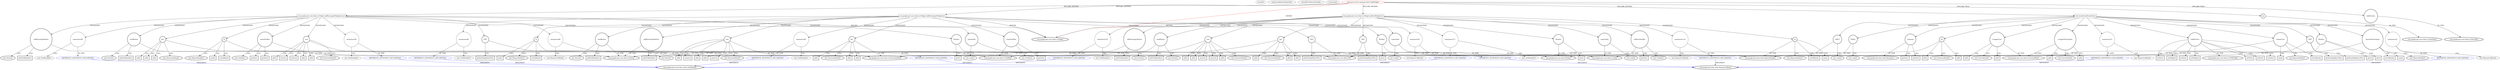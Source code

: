 digraph {
baseInfo[graphId=8,category="extension_graph",isAnonymous=false,possibleRelation=true]
frameworkRelatedTypesInfo[0="com.google.gwt.user.client.ui.Widget"]
possibleCollaborationsInfo[0="8~CLIENT_METHOD_DECLARATION-INSTANTIATION-~com.google.gwt.user.client.ui.Widget ~com.google.gwt.event.dom.client.ClickHandler ~false~true",1="8~CLIENT_METHOD_DECLARATION-INSTANTIATION-~com.google.gwt.user.client.ui.Widget ~com.google.gwt.http.client.RequestCallback ~false~true"]
locationInfo[projectName="12010994-GLI-TP1",filePath="/12010994-GLI-TP1/GLI-TP1-master/src/main/java/fr/istic/m2gl/gli/client/TableWidget.java",contextSignature="TableWidget",graphId="8"]
0[label="main.java.fr.istic.m2gl.gli.client.TableWidget",vertexType="ROOT_CLIENT_CLASS_DECLARATION",isFrameworkType=false,color=red]
1[label="com.google.gwt.user.client.ui.Widget",vertexType="FRAMEWORK_CLASS_TYPE",isFrameworkType=true,peripheries=2]
2[label="fp",vertexType="FIELD_DECLARATION",isFrameworkType=true,peripheries=2,shape=circle]
3[label="com.google.gwt.user.client.ui.FlowPanel",vertexType="FRAMEWORK_CLASS_TYPE",isFrameworkType=true,peripheries=2]
4[label="tableEvents",vertexType="FIELD_DECLARATION",isFrameworkType=true,peripheries=2,shape=circle]
5[label="com.google.gwt.user.client.ui.FlexTable",vertexType="FRAMEWORK_CLASS_TYPE",isFrameworkType=true,peripheries=2]
35[label="void showEvent(EventItf,int)",vertexType="CLIENT_METHOD_DECLARATION",isFrameworkType=false,shape=box]
37[label="wrapperParticipants",vertexType="VARIABLE_EXPRESION",isFrameworkType=true,peripheries=2,shape=circle]
38[label="com.google.gwt.user.client.ui.VerticalPanel",vertexType="FRAMEWORK_CLASS_TYPE",isFrameworkType=true,peripheries=2]
36[label="new VerticalPanel()",vertexType="CONSTRUCTOR_CALL",isFrameworkType=true,peripheries=2]
40[label="wrapperCars",vertexType="VARIABLE_EXPRESION",isFrameworkType=true,peripheries=2,shape=circle]
39[label="new VerticalPanel()",vertexType="CONSTRUCTOR_CALL",isFrameworkType=true,peripheries=2]
42[label="tableEvents",vertexType="VARIABLE_EXPRESION",isFrameworkType=true,peripheries=2,shape=circle]
44[label="com.google.gwt.user.client.ui.HTMLTable",vertexType="FRAMEWORK_CLASS_TYPE",isFrameworkType=true,peripheries=2]
43[label="setText()",vertexType="INSIDE_CALL",isFrameworkType=true,peripheries=2,shape=box]
46[label="setText()",vertexType="INSIDE_CALL",isFrameworkType=true,peripheries=2,shape=box]
48[label="setText()",vertexType="INSIDE_CALL",isFrameworkType=true,peripheries=2,shape=box]
50[label="setText()",vertexType="INSIDE_CALL",isFrameworkType=true,peripheries=2,shape=box]
52[label="requestParticipants",vertexType="VARIABLE_EXPRESION",isFrameworkType=true,peripheries=2,shape=circle]
53[label="com.google.gwt.http.client.RequestBuilder",vertexType="FRAMEWORK_CLASS_TYPE",isFrameworkType=true,peripheries=2]
51[label="new RequestBuilder()",vertexType="CONSTRUCTOR_CALL",isFrameworkType=true,peripheries=2]
54[label="GWT",vertexType="VARIABLE_EXPRESION",isFrameworkType=true,peripheries=2,shape=circle]
56[label="com.google.gwt.core.client.GWT",vertexType="FRAMEWORK_CLASS_TYPE",isFrameworkType=true,peripheries=2]
55[label="getHostPageBaseURL()",vertexType="INSIDE_CALL",isFrameworkType=true,peripheries=2,shape=box]
58[label="setCallback()",vertexType="INSIDE_CALL",isFrameworkType=true,peripheries=2,shape=box]
60[label="anonymous21",vertexType="VARIABLE_EXPRESION",isFrameworkType=false,shape=circle]
61[label="REFERENCE_ANONYMOUS_DECLARATION",vertexType="REFERENCE_ANONYMOUS_DECLARATION",isFrameworkType=false,color=blue]
62[label="com.google.gwt.http.client.RequestCallback",vertexType="FRAMEWORK_INTERFACE_TYPE",isFrameworkType=true,peripheries=2]
59[label="new RequestCallback()",vertexType="CONSTRUCTOR_CALL",isFrameworkType=false]
63[label="response",vertexType="VARIABLE_EXPRESION",isFrameworkType=true,peripheries=2,shape=circle]
65[label="com.google.gwt.http.client.Response",vertexType="FRAMEWORK_CLASS_TYPE",isFrameworkType=true,peripheries=2]
64[label="getText()",vertexType="INSIDE_CALL",isFrameworkType=true,peripheries=2,shape=box]
67[label="add()",vertexType="INSIDE_CALL",isFrameworkType=true,peripheries=2,shape=box]
69[label="VAR24",vertexType="VARIABLE_EXPRESION",isFrameworkType=true,peripheries=2,shape=circle]
70[label="com.google.gwt.user.client.ui.Label",vertexType="FRAMEWORK_CLASS_TYPE",isFrameworkType=true,peripheries=2]
68[label="new Label()",vertexType="CONSTRUCTOR_CALL",isFrameworkType=true,peripheries=2]
71[label="Window",vertexType="VARIABLE_EXPRESION",isFrameworkType=true,peripheries=2,shape=circle]
73[label="com.google.gwt.user.client.Window",vertexType="FRAMEWORK_CLASS_TYPE",isFrameworkType=true,peripheries=2]
72[label="alert()",vertexType="INSIDE_CALL",isFrameworkType=true,peripheries=2,shape=box]
75[label="send()",vertexType="INSIDE_CALL",isFrameworkType=true,peripheries=2,shape=box]
77[label="add()",vertexType="INSIDE_CALL",isFrameworkType=true,peripheries=2,shape=box]
79[label="setWidget()",vertexType="INSIDE_CALL",isFrameworkType=true,peripheries=2,shape=box]
81[label="setText()",vertexType="INSIDE_CALL",isFrameworkType=true,peripheries=2,shape=box]
83[label="requestCars",vertexType="VARIABLE_EXPRESION",isFrameworkType=true,peripheries=2,shape=circle]
82[label="new RequestBuilder()",vertexType="CONSTRUCTOR_CALL",isFrameworkType=true,peripheries=2]
86[label="getHostPageBaseURL()",vertexType="INSIDE_CALL",isFrameworkType=true,peripheries=2,shape=box]
88[label="setCallback()",vertexType="INSIDE_CALL",isFrameworkType=true,peripheries=2,shape=box]
90[label="anonymous33",vertexType="VARIABLE_EXPRESION",isFrameworkType=false,shape=circle]
91[label="REFERENCE_ANONYMOUS_DECLARATION",vertexType="REFERENCE_ANONYMOUS_DECLARATION",isFrameworkType=false,color=blue]
89[label="new RequestCallback()",vertexType="CONSTRUCTOR_CALL",isFrameworkType=false]
94[label="getText()",vertexType="INSIDE_CALL",isFrameworkType=true,peripheries=2,shape=box]
96[label="hp",vertexType="VARIABLE_EXPRESION",isFrameworkType=true,peripheries=2,shape=circle]
97[label="com.google.gwt.user.client.ui.HorizontalPanel",vertexType="FRAMEWORK_CLASS_TYPE",isFrameworkType=true,peripheries=2]
95[label="new HorizontalPanel()",vertexType="CONSTRUCTOR_CALL",isFrameworkType=true,peripheries=2]
99[label="add()",vertexType="INSIDE_CALL",isFrameworkType=true,peripheries=2,shape=box]
101[label="VAR37",vertexType="VARIABLE_EXPRESION",isFrameworkType=true,peripheries=2,shape=circle]
100[label="new Label()",vertexType="CONSTRUCTOR_CALL",isFrameworkType=true,peripheries=2]
104[label="add()",vertexType="INSIDE_CALL",isFrameworkType=true,peripheries=2,shape=box]
106[label="add()",vertexType="INSIDE_CALL",isFrameworkType=true,peripheries=2,shape=box]
108[label="alert()",vertexType="INSIDE_CALL",isFrameworkType=true,peripheries=2,shape=box]
110[label="send()",vertexType="INSIDE_CALL",isFrameworkType=true,peripheries=2,shape=box]
112[label="add()",vertexType="INSIDE_CALL",isFrameworkType=true,peripheries=2,shape=box]
114[label="setWidget()",vertexType="INSIDE_CALL",isFrameworkType=true,peripheries=2,shape=box]
121[label="com.google.gwt.user.client.ui.Widget addPassengerWidget(int,int)",vertexType="CLIENT_METHOD_DECLARATION",isFrameworkType=false,shape=box]
124[label="root",vertexType="VARIABLE_EXPRESION",isFrameworkType=true,peripheries=2,shape=circle]
123[label="new HorizontalPanel()",vertexType="CONSTRUCTOR_CALL",isFrameworkType=true,peripheries=2]
127[label="addPassengerButton",vertexType="VARIABLE_EXPRESION",isFrameworkType=true,peripheries=2,shape=circle]
128[label="com.google.gwt.user.client.ui.Button",vertexType="FRAMEWORK_CLASS_TYPE",isFrameworkType=true,peripheries=2]
126[label="new Button()",vertexType="CONSTRUCTOR_CALL",isFrameworkType=true,peripheries=2]
130[label="sendButton",vertexType="VARIABLE_EXPRESION",isFrameworkType=true,peripheries=2,shape=circle]
129[label="new Button()",vertexType="CONSTRUCTOR_CALL",isFrameworkType=true,peripheries=2]
133[label="hp1",vertexType="VARIABLE_EXPRESION",isFrameworkType=true,peripheries=2,shape=circle]
132[label="new HorizontalPanel()",vertexType="CONSTRUCTOR_CALL",isFrameworkType=true,peripheries=2]
136[label="nameLabel",vertexType="VARIABLE_EXPRESION",isFrameworkType=true,peripheries=2,shape=circle]
135[label="new Label()",vertexType="CONSTRUCTOR_CALL",isFrameworkType=true,peripheries=2]
139[label="nameTextBox",vertexType="VARIABLE_EXPRESION",isFrameworkType=true,peripheries=2,shape=circle]
140[label="com.google.gwt.user.client.ui.TextBox",vertexType="FRAMEWORK_CLASS_TYPE",isFrameworkType=true,peripheries=2]
138[label="new TextBox()",vertexType="CONSTRUCTOR_CALL",isFrameworkType=true,peripheries=2]
142[label="add()",vertexType="INSIDE_CALL",isFrameworkType=true,peripheries=2,shape=box]
144[label="add()",vertexType="INSIDE_CALL",isFrameworkType=true,peripheries=2,shape=box]
146[label="add()",vertexType="INSIDE_CALL",isFrameworkType=true,peripheries=2,shape=box]
148[label="addClickHandler()",vertexType="INSIDE_CALL",isFrameworkType=true,peripheries=2,shape=box]
150[label="anonymous56",vertexType="VARIABLE_EXPRESION",isFrameworkType=false,shape=circle]
151[label="REFERENCE_ANONYMOUS_DECLARATION",vertexType="REFERENCE_ANONYMOUS_DECLARATION",isFrameworkType=false,color=blue]
152[label="com.google.gwt.event.dom.client.ClickHandler",vertexType="FRAMEWORK_INTERFACE_TYPE",isFrameworkType=true,peripheries=2]
149[label="new ClickHandler()",vertexType="CONSTRUCTOR_CALL",isFrameworkType=false]
154[label="add()",vertexType="INSIDE_CALL",isFrameworkType=true,peripheries=2,shape=box]
156[label="remove()",vertexType="INSIDE_CALL",isFrameworkType=true,peripheries=2,shape=box]
158[label="addClickHandler()",vertexType="INSIDE_CALL",isFrameworkType=true,peripheries=2,shape=box]
160[label="anonymous60",vertexType="VARIABLE_EXPRESION",isFrameworkType=false,shape=circle]
161[label="REFERENCE_ANONYMOUS_DECLARATION",vertexType="REFERENCE_ANONYMOUS_DECLARATION",isFrameworkType=false,color=blue]
159[label="new ClickHandler()",vertexType="CONSTRUCTOR_CALL",isFrameworkType=false]
164[label="getText()",vertexType="INSIDE_CALL",isFrameworkType=true,peripheries=2,shape=box]
166[label="rb",vertexType="VARIABLE_EXPRESION",isFrameworkType=true,peripheries=2,shape=circle]
165[label="new RequestBuilder()",vertexType="CONSTRUCTOR_CALL",isFrameworkType=true,peripheries=2]
168[label="GWT",vertexType="VARIABLE_EXPRESION",isFrameworkType=true,peripheries=2,shape=circle]
169[label="getHostPageBaseURL()",vertexType="INSIDE_CALL",isFrameworkType=true,peripheries=2,shape=box]
172[label="getText()",vertexType="INSIDE_CALL",isFrameworkType=true,peripheries=2,shape=box]
174[label="setCallback()",vertexType="INSIDE_CALL",isFrameworkType=true,peripheries=2,shape=box]
176[label="anonymous66",vertexType="VARIABLE_EXPRESION",isFrameworkType=false,shape=circle]
177[label="REFERENCE_ANONYMOUS_DECLARATION",vertexType="REFERENCE_ANONYMOUS_DECLARATION",isFrameworkType=false,color=blue]
175[label="new RequestCallback()",vertexType="CONSTRUCTOR_CALL",isFrameworkType=false]
179[label="Window",vertexType="VARIABLE_EXPRESION",isFrameworkType=true,peripheries=2,shape=circle]
180[label="alert()",vertexType="INSIDE_CALL",isFrameworkType=true,peripheries=2,shape=box]
183[label="send()",vertexType="INSIDE_CALL",isFrameworkType=true,peripheries=2,shape=box]
185[label="remove()",vertexType="INSIDE_CALL",isFrameworkType=true,peripheries=2,shape=box]
187[label="add()",vertexType="INSIDE_CALL",isFrameworkType=true,peripheries=2,shape=box]
189[label="add()",vertexType="INSIDE_CALL",isFrameworkType=true,peripheries=2,shape=box]
190[label="com.google.gwt.user.client.ui.Widget addParticipantWidget(int)",vertexType="CLIENT_METHOD_DECLARATION",isFrameworkType=false,shape=box]
193[label="root",vertexType="VARIABLE_EXPRESION",isFrameworkType=true,peripheries=2,shape=circle]
192[label="new HorizontalPanel()",vertexType="CONSTRUCTOR_CALL",isFrameworkType=true,peripheries=2]
196[label="addParticipantButton",vertexType="VARIABLE_EXPRESION",isFrameworkType=true,peripheries=2,shape=circle]
195[label="new Button()",vertexType="CONSTRUCTOR_CALL",isFrameworkType=true,peripheries=2]
199[label="sendButton",vertexType="VARIABLE_EXPRESION",isFrameworkType=true,peripheries=2,shape=circle]
198[label="new Button()",vertexType="CONSTRUCTOR_CALL",isFrameworkType=true,peripheries=2]
202[label="hp1",vertexType="VARIABLE_EXPRESION",isFrameworkType=true,peripheries=2,shape=circle]
201[label="new HorizontalPanel()",vertexType="CONSTRUCTOR_CALL",isFrameworkType=true,peripheries=2]
205[label="nameLabel",vertexType="VARIABLE_EXPRESION",isFrameworkType=true,peripheries=2,shape=circle]
204[label="new Label()",vertexType="CONSTRUCTOR_CALL",isFrameworkType=true,peripheries=2]
208[label="nameTextBox",vertexType="VARIABLE_EXPRESION",isFrameworkType=true,peripheries=2,shape=circle]
207[label="new TextBox()",vertexType="CONSTRUCTOR_CALL",isFrameworkType=true,peripheries=2]
211[label="add()",vertexType="INSIDE_CALL",isFrameworkType=true,peripheries=2,shape=box]
213[label="add()",vertexType="INSIDE_CALL",isFrameworkType=true,peripheries=2,shape=box]
215[label="add()",vertexType="INSIDE_CALL",isFrameworkType=true,peripheries=2,shape=box]
217[label="addClickHandler()",vertexType="INSIDE_CALL",isFrameworkType=true,peripheries=2,shape=box]
219[label="anonymous82",vertexType="VARIABLE_EXPRESION",isFrameworkType=false,shape=circle]
220[label="REFERENCE_ANONYMOUS_DECLARATION",vertexType="REFERENCE_ANONYMOUS_DECLARATION",isFrameworkType=false,color=blue]
218[label="new ClickHandler()",vertexType="CONSTRUCTOR_CALL",isFrameworkType=false]
223[label="add()",vertexType="INSIDE_CALL",isFrameworkType=true,peripheries=2,shape=box]
225[label="remove()",vertexType="INSIDE_CALL",isFrameworkType=true,peripheries=2,shape=box]
227[label="addClickHandler()",vertexType="INSIDE_CALL",isFrameworkType=true,peripheries=2,shape=box]
229[label="anonymous86",vertexType="VARIABLE_EXPRESION",isFrameworkType=false,shape=circle]
230[label="REFERENCE_ANONYMOUS_DECLARATION",vertexType="REFERENCE_ANONYMOUS_DECLARATION",isFrameworkType=false,color=blue]
228[label="new ClickHandler()",vertexType="CONSTRUCTOR_CALL",isFrameworkType=false]
233[label="rb",vertexType="VARIABLE_EXPRESION",isFrameworkType=true,peripheries=2,shape=circle]
232[label="new RequestBuilder()",vertexType="CONSTRUCTOR_CALL",isFrameworkType=true,peripheries=2]
235[label="GWT",vertexType="VARIABLE_EXPRESION",isFrameworkType=true,peripheries=2,shape=circle]
236[label="getHostPageBaseURL()",vertexType="INSIDE_CALL",isFrameworkType=true,peripheries=2,shape=box]
239[label="getText()",vertexType="INSIDE_CALL",isFrameworkType=true,peripheries=2,shape=box]
241[label="setCallback()",vertexType="INSIDE_CALL",isFrameworkType=true,peripheries=2,shape=box]
243[label="anonymous91",vertexType="VARIABLE_EXPRESION",isFrameworkType=false,shape=circle]
244[label="REFERENCE_ANONYMOUS_DECLARATION",vertexType="REFERENCE_ANONYMOUS_DECLARATION",isFrameworkType=false,color=blue]
242[label="new RequestCallback()",vertexType="CONSTRUCTOR_CALL",isFrameworkType=false]
246[label="Window",vertexType="VARIABLE_EXPRESION",isFrameworkType=true,peripheries=2,shape=circle]
247[label="alert()",vertexType="INSIDE_CALL",isFrameworkType=true,peripheries=2,shape=box]
250[label="send()",vertexType="INSIDE_CALL",isFrameworkType=true,peripheries=2,shape=box]
252[label="remove()",vertexType="INSIDE_CALL",isFrameworkType=true,peripheries=2,shape=box]
254[label="add()",vertexType="INSIDE_CALL",isFrameworkType=true,peripheries=2,shape=box]
256[label="add()",vertexType="INSIDE_CALL",isFrameworkType=true,peripheries=2,shape=box]
257[label="com.google.gwt.user.client.ui.Widget addCarWidget(int)",vertexType="CLIENT_METHOD_DECLARATION",isFrameworkType=false,shape=box]
260[label="root",vertexType="VARIABLE_EXPRESION",isFrameworkType=true,peripheries=2,shape=circle]
259[label="new HorizontalPanel()",vertexType="CONSTRUCTOR_CALL",isFrameworkType=true,peripheries=2]
263[label="addPassengerButton",vertexType="VARIABLE_EXPRESION",isFrameworkType=true,peripheries=2,shape=circle]
262[label="new Button()",vertexType="CONSTRUCTOR_CALL",isFrameworkType=true,peripheries=2]
266[label="sendButton",vertexType="VARIABLE_EXPRESION",isFrameworkType=true,peripheries=2,shape=circle]
265[label="new Button()",vertexType="CONSTRUCTOR_CALL",isFrameworkType=true,peripheries=2]
269[label="hp1",vertexType="VARIABLE_EXPRESION",isFrameworkType=true,peripheries=2,shape=circle]
268[label="new HorizontalPanel()",vertexType="CONSTRUCTOR_CALL",isFrameworkType=true,peripheries=2]
272[label="nameLabel",vertexType="VARIABLE_EXPRESION",isFrameworkType=true,peripheries=2,shape=circle]
271[label="new Label()",vertexType="CONSTRUCTOR_CALL",isFrameworkType=true,peripheries=2]
275[label="nbPlaceTextBox",vertexType="VARIABLE_EXPRESION",isFrameworkType=true,peripheries=2,shape=circle]
274[label="new TextBox()",vertexType="CONSTRUCTOR_CALL",isFrameworkType=true,peripheries=2]
278[label="add()",vertexType="INSIDE_CALL",isFrameworkType=true,peripheries=2,shape=box]
280[label="add()",vertexType="INSIDE_CALL",isFrameworkType=true,peripheries=2,shape=box]
282[label="add()",vertexType="INSIDE_CALL",isFrameworkType=true,peripheries=2,shape=box]
284[label="addClickHandler()",vertexType="INSIDE_CALL",isFrameworkType=true,peripheries=2,shape=box]
286[label="anonymous107",vertexType="VARIABLE_EXPRESION",isFrameworkType=false,shape=circle]
287[label="REFERENCE_ANONYMOUS_DECLARATION",vertexType="REFERENCE_ANONYMOUS_DECLARATION",isFrameworkType=false,color=blue]
285[label="new ClickHandler()",vertexType="CONSTRUCTOR_CALL",isFrameworkType=false]
290[label="add()",vertexType="INSIDE_CALL",isFrameworkType=true,peripheries=2,shape=box]
292[label="remove()",vertexType="INSIDE_CALL",isFrameworkType=true,peripheries=2,shape=box]
294[label="addClickHandler()",vertexType="INSIDE_CALL",isFrameworkType=true,peripheries=2,shape=box]
296[label="anonymous111",vertexType="VARIABLE_EXPRESION",isFrameworkType=false,shape=circle]
297[label="REFERENCE_ANONYMOUS_DECLARATION",vertexType="REFERENCE_ANONYMOUS_DECLARATION",isFrameworkType=false,color=blue]
295[label="new ClickHandler()",vertexType="CONSTRUCTOR_CALL",isFrameworkType=false]
300[label="rb",vertexType="VARIABLE_EXPRESION",isFrameworkType=true,peripheries=2,shape=circle]
299[label="new RequestBuilder()",vertexType="CONSTRUCTOR_CALL",isFrameworkType=true,peripheries=2]
302[label="GWT",vertexType="VARIABLE_EXPRESION",isFrameworkType=true,peripheries=2,shape=circle]
303[label="getHostPageBaseURL()",vertexType="INSIDE_CALL",isFrameworkType=true,peripheries=2,shape=box]
306[label="getText()",vertexType="INSIDE_CALL",isFrameworkType=true,peripheries=2,shape=box]
308[label="setCallback()",vertexType="INSIDE_CALL",isFrameworkType=true,peripheries=2,shape=box]
310[label="anonymous116",vertexType="VARIABLE_EXPRESION",isFrameworkType=false,shape=circle]
311[label="REFERENCE_ANONYMOUS_DECLARATION",vertexType="REFERENCE_ANONYMOUS_DECLARATION",isFrameworkType=false,color=blue]
309[label="new RequestCallback()",vertexType="CONSTRUCTOR_CALL",isFrameworkType=false]
313[label="Window",vertexType="VARIABLE_EXPRESION",isFrameworkType=true,peripheries=2,shape=circle]
314[label="alert()",vertexType="INSIDE_CALL",isFrameworkType=true,peripheries=2,shape=box]
317[label="send()",vertexType="INSIDE_CALL",isFrameworkType=true,peripheries=2,shape=box]
319[label="remove()",vertexType="INSIDE_CALL",isFrameworkType=true,peripheries=2,shape=box]
321[label="add()",vertexType="INSIDE_CALL",isFrameworkType=true,peripheries=2,shape=box]
323[label="add()",vertexType="INSIDE_CALL",isFrameworkType=true,peripheries=2,shape=box]
0->1[label="EXTEND",color=red]
0->2[label="DECLARE_FIELD"]
2->3[label="OF_TYPE"]
0->4[label="DECLARE_FIELD"]
4->5[label="OF_TYPE"]
0->35[label="DECLARE_METHOD"]
35->37[label="INSTANTIATE"]
37->38[label="OF_TYPE"]
37->36[label="CALL"]
35->40[label="INSTANTIATE"]
40->38[label="OF_TYPE"]
40->39[label="CALL"]
35->42[label="INSTANTIATE"]
42->44[label="OF_TYPE"]
42->43[label="CALL"]
42->46[label="CALL"]
42->48[label="CALL"]
42->50[label="CALL"]
35->52[label="INSTANTIATE"]
52->53[label="OF_TYPE"]
52->51[label="CALL"]
35->54[label="INSTANTIATE"]
54->56[label="OF_TYPE"]
54->55[label="CALL"]
52->58[label="CALL"]
35->60[label="INSTANTIATE"]
61->62[label="IMPLEMENT",color=blue]
60->61[label="OF_TYPE"]
60->59[label="CALL"]
35->63[label="INSTANTIATE"]
63->65[label="OF_TYPE"]
63->64[label="CALL"]
37->67[label="CALL"]
35->69[label="INSTANTIATE"]
69->70[label="OF_TYPE"]
69->68[label="CALL"]
35->71[label="INSTANTIATE"]
71->73[label="OF_TYPE"]
71->72[label="CALL"]
52->75[label="CALL"]
37->77[label="CALL"]
42->79[label="CALL"]
42->81[label="CALL"]
35->83[label="INSTANTIATE"]
83->53[label="OF_TYPE"]
83->82[label="CALL"]
54->86[label="CALL"]
83->88[label="CALL"]
35->90[label="INSTANTIATE"]
91->62[label="IMPLEMENT",color=blue]
90->91[label="OF_TYPE"]
90->89[label="CALL"]
63->94[label="CALL"]
35->96[label="INSTANTIATE"]
96->97[label="OF_TYPE"]
96->95[label="CALL"]
96->99[label="CALL"]
35->101[label="INSTANTIATE"]
101->70[label="OF_TYPE"]
101->100[label="CALL"]
96->104[label="CALL"]
40->106[label="CALL"]
71->108[label="CALL"]
83->110[label="CALL"]
40->112[label="CALL"]
42->114[label="CALL"]
0->121[label="DECLARE_METHOD"]
121->1[label="RETURN"]
121->124[label="INSTANTIATE"]
124->97[label="OF_TYPE"]
124->123[label="CALL"]
121->127[label="INSTANTIATE"]
127->128[label="OF_TYPE"]
127->126[label="CALL"]
121->130[label="INSTANTIATE"]
130->128[label="OF_TYPE"]
130->129[label="CALL"]
121->133[label="INSTANTIATE"]
133->97[label="OF_TYPE"]
133->132[label="CALL"]
121->136[label="INSTANTIATE"]
136->70[label="OF_TYPE"]
136->135[label="CALL"]
121->139[label="INSTANTIATE"]
139->140[label="OF_TYPE"]
139->138[label="CALL"]
133->142[label="CALL"]
133->144[label="CALL"]
133->146[label="CALL"]
127->148[label="CALL"]
121->150[label="INSTANTIATE"]
151->152[label="IMPLEMENT",color=blue]
150->151[label="OF_TYPE"]
150->149[label="CALL"]
124->154[label="CALL"]
124->156[label="CALL"]
130->158[label="CALL"]
121->160[label="INSTANTIATE"]
161->152[label="IMPLEMENT",color=blue]
160->161[label="OF_TYPE"]
160->159[label="CALL"]
139->164[label="CALL"]
121->166[label="INSTANTIATE"]
166->53[label="OF_TYPE"]
166->165[label="CALL"]
121->168[label="INSTANTIATE"]
168->56[label="OF_TYPE"]
168->169[label="CALL"]
139->172[label="CALL"]
166->174[label="CALL"]
121->176[label="INSTANTIATE"]
177->62[label="IMPLEMENT",color=blue]
176->177[label="OF_TYPE"]
176->175[label="CALL"]
121->179[label="INSTANTIATE"]
179->73[label="OF_TYPE"]
179->180[label="CALL"]
166->183[label="CALL"]
124->185[label="CALL"]
124->187[label="CALL"]
124->189[label="CALL"]
0->190[label="DECLARE_METHOD"]
190->1[label="RETURN"]
190->193[label="INSTANTIATE"]
193->97[label="OF_TYPE"]
193->192[label="CALL"]
190->196[label="INSTANTIATE"]
196->128[label="OF_TYPE"]
196->195[label="CALL"]
190->199[label="INSTANTIATE"]
199->128[label="OF_TYPE"]
199->198[label="CALL"]
190->202[label="INSTANTIATE"]
202->97[label="OF_TYPE"]
202->201[label="CALL"]
190->205[label="INSTANTIATE"]
205->70[label="OF_TYPE"]
205->204[label="CALL"]
190->208[label="INSTANTIATE"]
208->140[label="OF_TYPE"]
208->207[label="CALL"]
202->211[label="CALL"]
202->213[label="CALL"]
202->215[label="CALL"]
196->217[label="CALL"]
190->219[label="INSTANTIATE"]
220->152[label="IMPLEMENT",color=blue]
219->220[label="OF_TYPE"]
219->218[label="CALL"]
193->223[label="CALL"]
193->225[label="CALL"]
199->227[label="CALL"]
190->229[label="INSTANTIATE"]
230->152[label="IMPLEMENT",color=blue]
229->230[label="OF_TYPE"]
229->228[label="CALL"]
190->233[label="INSTANTIATE"]
233->53[label="OF_TYPE"]
233->232[label="CALL"]
190->235[label="INSTANTIATE"]
235->56[label="OF_TYPE"]
235->236[label="CALL"]
208->239[label="CALL"]
233->241[label="CALL"]
190->243[label="INSTANTIATE"]
244->62[label="IMPLEMENT",color=blue]
243->244[label="OF_TYPE"]
243->242[label="CALL"]
190->246[label="INSTANTIATE"]
246->73[label="OF_TYPE"]
246->247[label="CALL"]
233->250[label="CALL"]
193->252[label="CALL"]
193->254[label="CALL"]
193->256[label="CALL"]
0->257[label="DECLARE_METHOD"]
257->1[label="RETURN"]
257->260[label="INSTANTIATE"]
260->97[label="OF_TYPE"]
260->259[label="CALL"]
257->263[label="INSTANTIATE"]
263->128[label="OF_TYPE"]
263->262[label="CALL"]
257->266[label="INSTANTIATE"]
266->128[label="OF_TYPE"]
266->265[label="CALL"]
257->269[label="INSTANTIATE"]
269->97[label="OF_TYPE"]
269->268[label="CALL"]
257->272[label="INSTANTIATE"]
272->70[label="OF_TYPE"]
272->271[label="CALL"]
257->275[label="INSTANTIATE"]
275->140[label="OF_TYPE"]
275->274[label="CALL"]
269->278[label="CALL"]
269->280[label="CALL"]
269->282[label="CALL"]
263->284[label="CALL"]
257->286[label="INSTANTIATE"]
287->152[label="IMPLEMENT",color=blue]
286->287[label="OF_TYPE"]
286->285[label="CALL"]
260->290[label="CALL"]
260->292[label="CALL"]
266->294[label="CALL"]
257->296[label="INSTANTIATE"]
297->152[label="IMPLEMENT",color=blue]
296->297[label="OF_TYPE"]
296->295[label="CALL"]
257->300[label="INSTANTIATE"]
300->53[label="OF_TYPE"]
300->299[label="CALL"]
257->302[label="INSTANTIATE"]
302->56[label="OF_TYPE"]
302->303[label="CALL"]
275->306[label="CALL"]
300->308[label="CALL"]
257->310[label="INSTANTIATE"]
311->62[label="IMPLEMENT",color=blue]
310->311[label="OF_TYPE"]
310->309[label="CALL"]
257->313[label="INSTANTIATE"]
313->73[label="OF_TYPE"]
313->314[label="CALL"]
300->317[label="CALL"]
260->319[label="CALL"]
260->321[label="CALL"]
260->323[label="CALL"]
}
